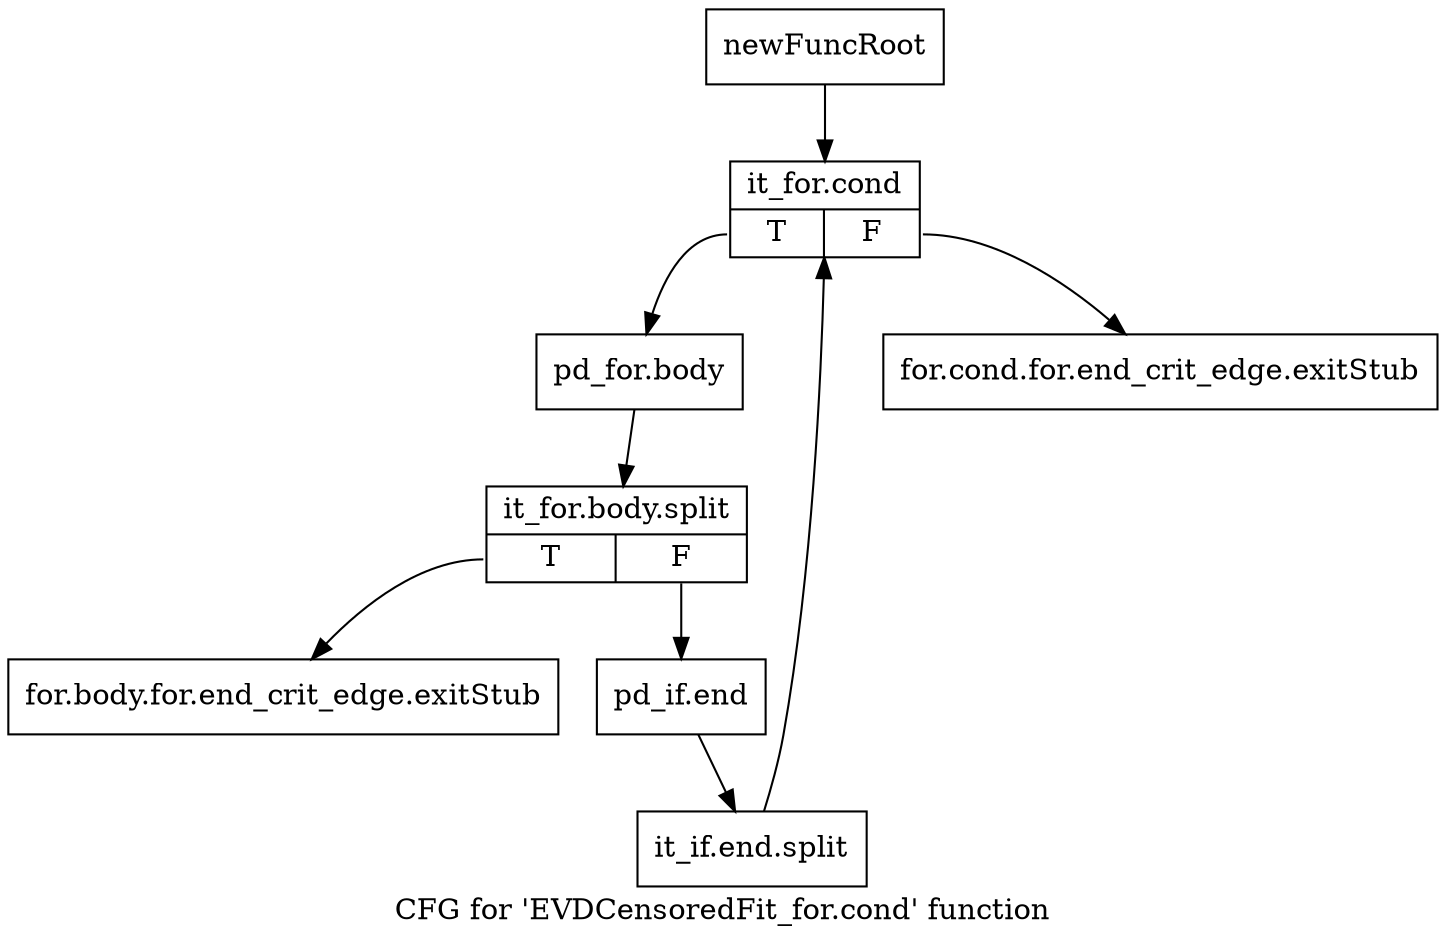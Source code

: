 digraph "CFG for 'EVDCensoredFit_for.cond' function" {
	label="CFG for 'EVDCensoredFit_for.cond' function";

	Node0x30a3ae0 [shape=record,label="{newFuncRoot}"];
	Node0x30a3ae0 -> Node0x30a3bd0;
	Node0x30a3b30 [shape=record,label="{for.cond.for.end_crit_edge.exitStub}"];
	Node0x30a3b80 [shape=record,label="{for.body.for.end_crit_edge.exitStub}"];
	Node0x30a3bd0 [shape=record,label="{it_for.cond|{<s0>T|<s1>F}}"];
	Node0x30a3bd0:s0 -> Node0x30a3c20;
	Node0x30a3bd0:s1 -> Node0x30a3b30;
	Node0x30a3c20 [shape=record,label="{pd_for.body}"];
	Node0x30a3c20 -> Node0x386d330;
	Node0x386d330 [shape=record,label="{it_for.body.split|{<s0>T|<s1>F}}"];
	Node0x386d330:s0 -> Node0x30a3b80;
	Node0x386d330:s1 -> Node0x30a3c70;
	Node0x30a3c70 [shape=record,label="{pd_if.end}"];
	Node0x30a3c70 -> Node0x386d2e0;
	Node0x386d2e0 [shape=record,label="{it_if.end.split}"];
	Node0x386d2e0 -> Node0x30a3bd0;
}
